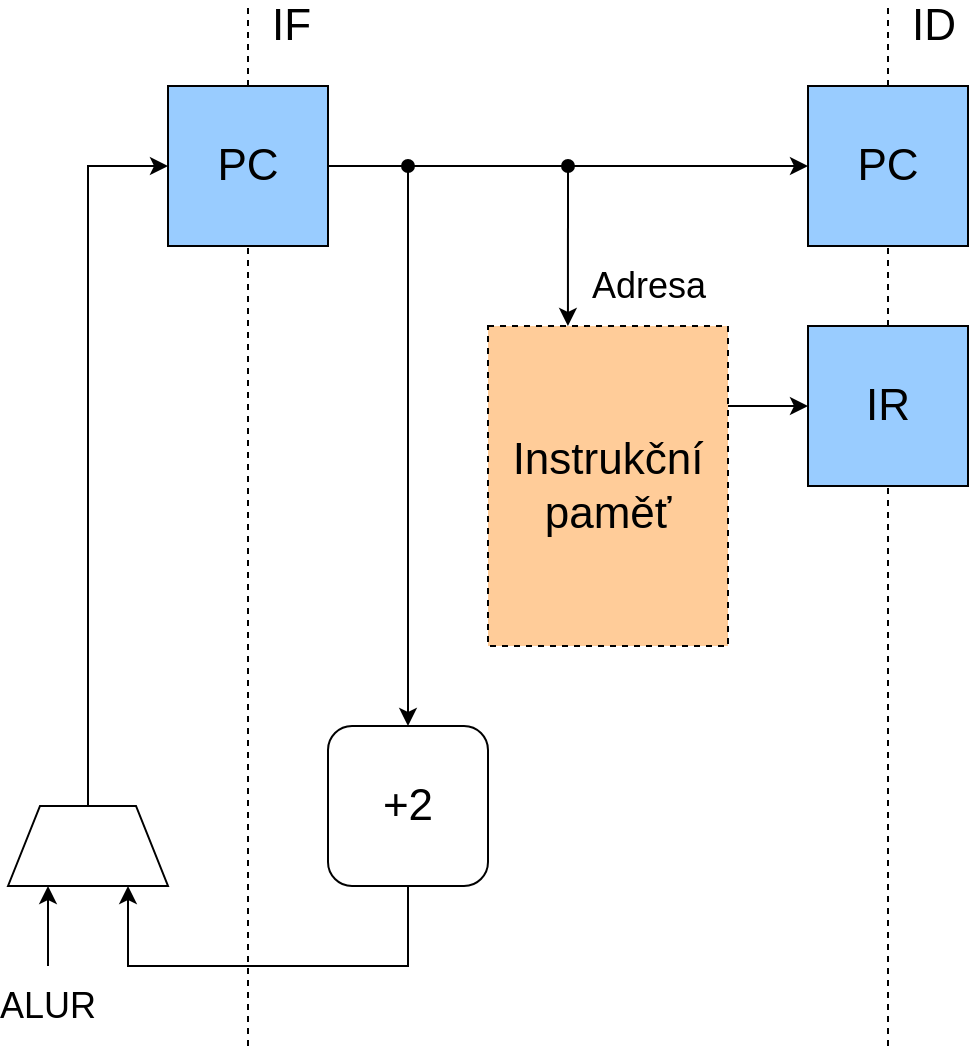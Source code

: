 <mxfile version="13.4.5" type="device"><diagram id="CM7K5z85tMNsdcJ2ki0g" name="Page-1"><mxGraphModel dx="593" dy="347" grid="1" gridSize="10" guides="1" tooltips="1" connect="1" arrows="1" fold="1" page="1" pageScale="1" pageWidth="2000" pageHeight="900" math="0" shadow="0"><root><mxCell id="0"/><mxCell id="1" parent="0"/><mxCell id="EzBE4vyUyWRWyr1kpVe0-1" value="" style="endArrow=none;dashed=1;html=1;" parent="1" edge="1"><mxGeometry width="50" height="50" relative="1" as="geometry"><mxPoint x="240" y="680" as="sourcePoint"/><mxPoint x="240" y="160" as="targetPoint"/></mxGeometry></mxCell><mxCell id="EzBE4vyUyWRWyr1kpVe0-19" style="edgeStyle=orthogonalEdgeStyle;rounded=0;orthogonalLoop=1;jettySize=auto;html=1;" parent="1" source="EzBE4vyUyWRWyr1kpVe0-2" target="EzBE4vyUyWRWyr1kpVe0-17" edge="1"><mxGeometry relative="1" as="geometry"><Array as="points"><mxPoint x="340" y="240"/><mxPoint x="340" y="240"/></Array></mxGeometry></mxCell><mxCell id="EzBE4vyUyWRWyr1kpVe0-2" value="&lt;font style=&quot;font-size: 22px&quot;&gt;PC&lt;/font&gt;" style="whiteSpace=wrap;html=1;aspect=fixed;fillColor=#99CCFF;" parent="1" vertex="1"><mxGeometry x="200" y="200" width="80" height="80" as="geometry"/></mxCell><mxCell id="EzBE4vyUyWRWyr1kpVe0-11" style="edgeStyle=orthogonalEdgeStyle;rounded=0;orthogonalLoop=1;jettySize=auto;html=1;entryX=0;entryY=0.5;entryDx=0;entryDy=0;" parent="1" source="EzBE4vyUyWRWyr1kpVe0-10" target="EzBE4vyUyWRWyr1kpVe0-2" edge="1"><mxGeometry relative="1" as="geometry"/></mxCell><mxCell id="EzBE4vyUyWRWyr1kpVe0-10" value="" style="shape=trapezoid;perimeter=trapezoidPerimeter;whiteSpace=wrap;html=1;" parent="1" vertex="1"><mxGeometry x="120" y="560" width="80" height="40" as="geometry"/></mxCell><mxCell id="J6j6FxaQqfLlNn1BO--i-11" style="edgeStyle=orthogonalEdgeStyle;rounded=0;orthogonalLoop=1;jettySize=auto;html=1;entryX=0;entryY=0.5;entryDx=0;entryDy=0;startArrow=none;startFill=0;exitX=1;exitY=0.25;exitDx=0;exitDy=0;" parent="1" source="EzBE4vyUyWRWyr1kpVe0-13" target="EzBE4vyUyWRWyr1kpVe0-18" edge="1"><mxGeometry relative="1" as="geometry"/></mxCell><mxCell id="EzBE4vyUyWRWyr1kpVe0-13" value="&lt;font style=&quot;font-size: 22px&quot;&gt;Instrukční paměť&lt;br&gt;&lt;/font&gt;" style="rounded=0;whiteSpace=wrap;html=1;dashed=1;fillColor=#FFCC99;" parent="1" vertex="1"><mxGeometry x="360" y="320" width="120" height="160" as="geometry"/></mxCell><mxCell id="EzBE4vyUyWRWyr1kpVe0-16" value="" style="endArrow=none;dashed=1;html=1;" parent="1" edge="1"><mxGeometry width="50" height="50" relative="1" as="geometry"><mxPoint x="560" y="680" as="sourcePoint"/><mxPoint x="560" y="160" as="targetPoint"/></mxGeometry></mxCell><mxCell id="EzBE4vyUyWRWyr1kpVe0-17" value="&lt;span style=&quot;font-size: 22px&quot;&gt;PC&lt;/span&gt;" style="whiteSpace=wrap;html=1;aspect=fixed;fillColor=#99CCFF;" parent="1" vertex="1"><mxGeometry x="520" y="200" width="80" height="80" as="geometry"/></mxCell><mxCell id="EzBE4vyUyWRWyr1kpVe0-18" value="&lt;font style=&quot;font-size: 22px&quot;&gt;IR&lt;/font&gt;" style="whiteSpace=wrap;html=1;aspect=fixed;fillColor=#99CCFF;" parent="1" vertex="1"><mxGeometry x="520" y="320" width="80" height="80" as="geometry"/></mxCell><mxCell id="J6j6FxaQqfLlNn1BO--i-7" value="" style="endArrow=classic;html=1;startArrow=oval;startFill=1;entryX=0.5;entryY=0;entryDx=0;entryDy=0;" parent="1" target="J6j6FxaQqfLlNn1BO--i-12" edge="1"><mxGeometry width="50" height="50" relative="1" as="geometry"><mxPoint x="320" y="240" as="sourcePoint"/><mxPoint x="380" y="480" as="targetPoint"/></mxGeometry></mxCell><mxCell id="J6j6FxaQqfLlNn1BO--i-13" style="edgeStyle=orthogonalEdgeStyle;rounded=0;orthogonalLoop=1;jettySize=auto;html=1;entryX=0.75;entryY=1;entryDx=0;entryDy=0;startArrow=none;startFill=0;" parent="1" source="J6j6FxaQqfLlNn1BO--i-12" target="EzBE4vyUyWRWyr1kpVe0-10" edge="1"><mxGeometry relative="1" as="geometry"><Array as="points"><mxPoint x="320" y="640"/><mxPoint x="180" y="640"/></Array></mxGeometry></mxCell><mxCell id="J6j6FxaQqfLlNn1BO--i-12" value="&lt;font style=&quot;font-size: 22px&quot;&gt;+2&lt;/font&gt;" style="rounded=1;whiteSpace=wrap;html=1;align=center;" parent="1" vertex="1"><mxGeometry x="280" y="520" width="80" height="80" as="geometry"/></mxCell><mxCell id="J6j6FxaQqfLlNn1BO--i-40" value="&lt;span style=&quot;font-size: 22px&quot;&gt;ID&lt;/span&gt;" style="text;html=1;strokeColor=none;fillColor=none;align=left;verticalAlign=middle;whiteSpace=wrap;rounded=0;" parent="1" vertex="1"><mxGeometry x="570" y="160" width="30" height="20" as="geometry"/></mxCell><mxCell id="J6j6FxaQqfLlNn1BO--i-41" value="&lt;span style=&quot;font-size: 22px&quot;&gt;IF&lt;/span&gt;" style="text;html=1;strokeColor=none;fillColor=none;align=left;verticalAlign=middle;whiteSpace=wrap;rounded=0;" parent="1" vertex="1"><mxGeometry x="250" y="160" width="300" height="20" as="geometry"/></mxCell><mxCell id="TqlNcfc8Q67HfCp_u1bx-33" value="&lt;font style=&quot;font-size: 18px&quot;&gt;Adresa&lt;/font&gt;" style="text;html=1;strokeColor=none;fillColor=none;align=left;verticalAlign=middle;whiteSpace=wrap;rounded=0;" parent="1" vertex="1"><mxGeometry x="410" y="290" width="90" height="20" as="geometry"/></mxCell><mxCell id="xoiwZck060gJa9AZdRPi-1" value="" style="endArrow=classic;html=1;entryX=0.25;entryY=1;entryDx=0;entryDy=0;" parent="1" target="EzBE4vyUyWRWyr1kpVe0-10" edge="1"><mxGeometry width="50" height="50" relative="1" as="geometry"><mxPoint x="140" y="640" as="sourcePoint"/><mxPoint x="180" y="590" as="targetPoint"/></mxGeometry></mxCell><mxCell id="xoiwZck060gJa9AZdRPi-2" value="&lt;font style=&quot;font-size: 18px&quot;&gt;ALUR&lt;/font&gt;" style="text;html=1;strokeColor=none;fillColor=none;align=center;verticalAlign=middle;whiteSpace=wrap;rounded=0;strokeWidth=22;" parent="1" vertex="1"><mxGeometry x="120" y="650" width="40" height="20" as="geometry"/></mxCell><mxCell id="N_1WSCBrhXpRZGB2J6yR-1" value="" style="endArrow=classic;html=1;entryX=0.333;entryY=0;entryDx=0;entryDy=0;entryPerimeter=0;startArrow=oval;startFill=1;" parent="1" target="EzBE4vyUyWRWyr1kpVe0-13" edge="1"><mxGeometry width="50" height="50" relative="1" as="geometry"><mxPoint x="400" y="240" as="sourcePoint"/><mxPoint x="450" y="190" as="targetPoint"/></mxGeometry></mxCell></root></mxGraphModel></diagram></mxfile>